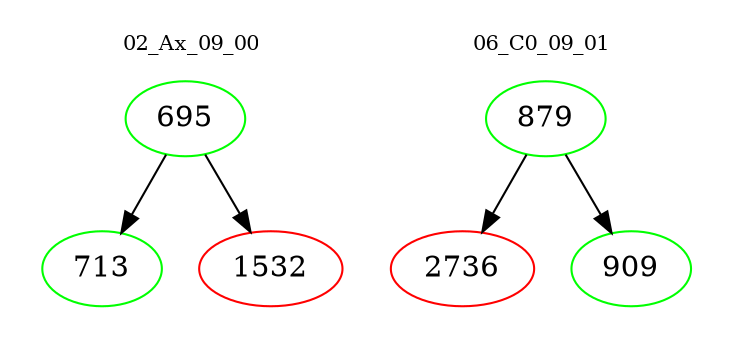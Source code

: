digraph{
subgraph cluster_0 {
color = white
label = "02_Ax_09_00";
fontsize=10;
T0_695 [label="695", color="green"]
T0_695 -> T0_713 [color="black"]
T0_713 [label="713", color="green"]
T0_695 -> T0_1532 [color="black"]
T0_1532 [label="1532", color="red"]
}
subgraph cluster_1 {
color = white
label = "06_C0_09_01";
fontsize=10;
T1_879 [label="879", color="green"]
T1_879 -> T1_2736 [color="black"]
T1_2736 [label="2736", color="red"]
T1_879 -> T1_909 [color="black"]
T1_909 [label="909", color="green"]
}
}

